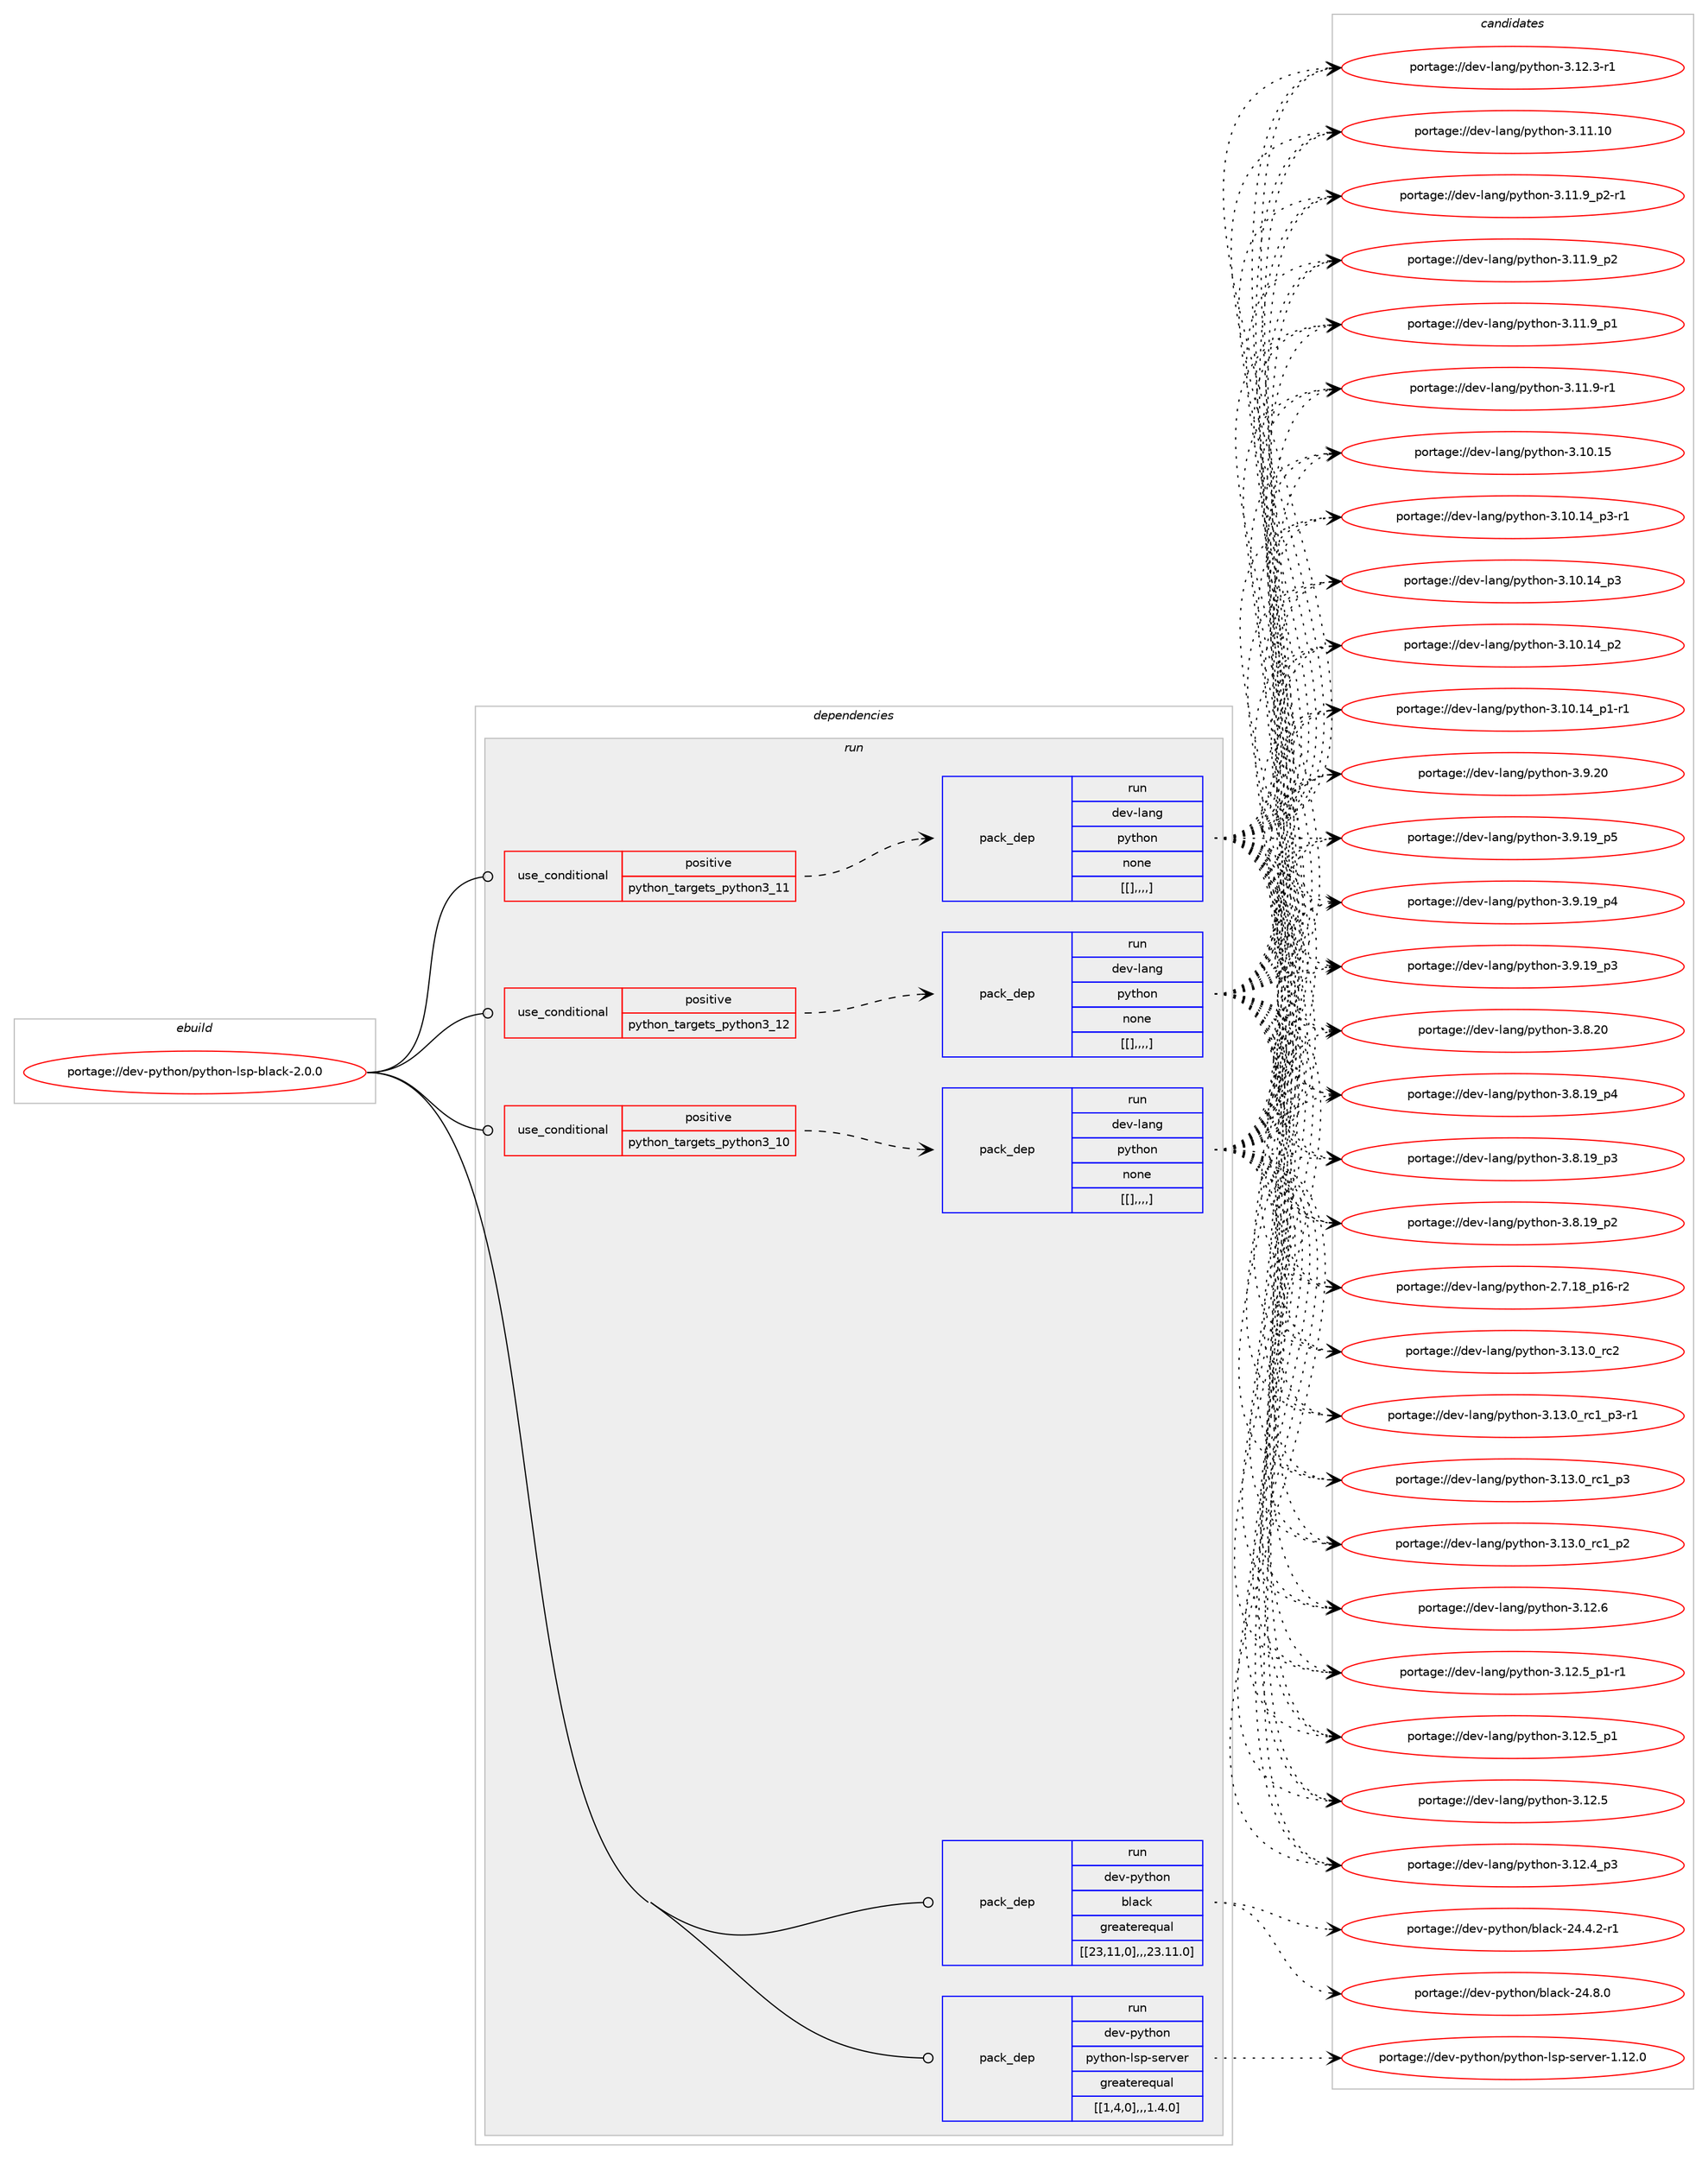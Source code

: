 digraph prolog {

# *************
# Graph options
# *************

newrank=true;
concentrate=true;
compound=true;
graph [rankdir=LR,fontname=Helvetica,fontsize=10,ranksep=1.5];#, ranksep=2.5, nodesep=0.2];
edge  [arrowhead=vee];
node  [fontname=Helvetica,fontsize=10];

# **********
# The ebuild
# **********

subgraph cluster_leftcol {
color=gray;
label=<<i>ebuild</i>>;
id [label="portage://dev-python/python-lsp-black-2.0.0", color=red, width=4, href="../dev-python/python-lsp-black-2.0.0.svg"];
}

# ****************
# The dependencies
# ****************

subgraph cluster_midcol {
color=gray;
label=<<i>dependencies</i>>;
subgraph cluster_compile {
fillcolor="#eeeeee";
style=filled;
label=<<i>compile</i>>;
}
subgraph cluster_compileandrun {
fillcolor="#eeeeee";
style=filled;
label=<<i>compile and run</i>>;
}
subgraph cluster_run {
fillcolor="#eeeeee";
style=filled;
label=<<i>run</i>>;
subgraph cond39194 {
dependency161878 [label=<<TABLE BORDER="0" CELLBORDER="1" CELLSPACING="0" CELLPADDING="4"><TR><TD ROWSPAN="3" CELLPADDING="10">use_conditional</TD></TR><TR><TD>positive</TD></TR><TR><TD>python_targets_python3_10</TD></TR></TABLE>>, shape=none, color=red];
subgraph pack121427 {
dependency161879 [label=<<TABLE BORDER="0" CELLBORDER="1" CELLSPACING="0" CELLPADDING="4" WIDTH="220"><TR><TD ROWSPAN="6" CELLPADDING="30">pack_dep</TD></TR><TR><TD WIDTH="110">run</TD></TR><TR><TD>dev-lang</TD></TR><TR><TD>python</TD></TR><TR><TD>none</TD></TR><TR><TD>[[],,,,]</TD></TR></TABLE>>, shape=none, color=blue];
}
dependency161878:e -> dependency161879:w [weight=20,style="dashed",arrowhead="vee"];
}
id:e -> dependency161878:w [weight=20,style="solid",arrowhead="odot"];
subgraph cond39195 {
dependency161880 [label=<<TABLE BORDER="0" CELLBORDER="1" CELLSPACING="0" CELLPADDING="4"><TR><TD ROWSPAN="3" CELLPADDING="10">use_conditional</TD></TR><TR><TD>positive</TD></TR><TR><TD>python_targets_python3_11</TD></TR></TABLE>>, shape=none, color=red];
subgraph pack121428 {
dependency161881 [label=<<TABLE BORDER="0" CELLBORDER="1" CELLSPACING="0" CELLPADDING="4" WIDTH="220"><TR><TD ROWSPAN="6" CELLPADDING="30">pack_dep</TD></TR><TR><TD WIDTH="110">run</TD></TR><TR><TD>dev-lang</TD></TR><TR><TD>python</TD></TR><TR><TD>none</TD></TR><TR><TD>[[],,,,]</TD></TR></TABLE>>, shape=none, color=blue];
}
dependency161880:e -> dependency161881:w [weight=20,style="dashed",arrowhead="vee"];
}
id:e -> dependency161880:w [weight=20,style="solid",arrowhead="odot"];
subgraph cond39196 {
dependency161882 [label=<<TABLE BORDER="0" CELLBORDER="1" CELLSPACING="0" CELLPADDING="4"><TR><TD ROWSPAN="3" CELLPADDING="10">use_conditional</TD></TR><TR><TD>positive</TD></TR><TR><TD>python_targets_python3_12</TD></TR></TABLE>>, shape=none, color=red];
subgraph pack121429 {
dependency161883 [label=<<TABLE BORDER="0" CELLBORDER="1" CELLSPACING="0" CELLPADDING="4" WIDTH="220"><TR><TD ROWSPAN="6" CELLPADDING="30">pack_dep</TD></TR><TR><TD WIDTH="110">run</TD></TR><TR><TD>dev-lang</TD></TR><TR><TD>python</TD></TR><TR><TD>none</TD></TR><TR><TD>[[],,,,]</TD></TR></TABLE>>, shape=none, color=blue];
}
dependency161882:e -> dependency161883:w [weight=20,style="dashed",arrowhead="vee"];
}
id:e -> dependency161882:w [weight=20,style="solid",arrowhead="odot"];
subgraph pack121430 {
dependency161884 [label=<<TABLE BORDER="0" CELLBORDER="1" CELLSPACING="0" CELLPADDING="4" WIDTH="220"><TR><TD ROWSPAN="6" CELLPADDING="30">pack_dep</TD></TR><TR><TD WIDTH="110">run</TD></TR><TR><TD>dev-python</TD></TR><TR><TD>black</TD></TR><TR><TD>greaterequal</TD></TR><TR><TD>[[23,11,0],,,23.11.0]</TD></TR></TABLE>>, shape=none, color=blue];
}
id:e -> dependency161884:w [weight=20,style="solid",arrowhead="odot"];
subgraph pack121431 {
dependency161885 [label=<<TABLE BORDER="0" CELLBORDER="1" CELLSPACING="0" CELLPADDING="4" WIDTH="220"><TR><TD ROWSPAN="6" CELLPADDING="30">pack_dep</TD></TR><TR><TD WIDTH="110">run</TD></TR><TR><TD>dev-python</TD></TR><TR><TD>python-lsp-server</TD></TR><TR><TD>greaterequal</TD></TR><TR><TD>[[1,4,0],,,1.4.0]</TD></TR></TABLE>>, shape=none, color=blue];
}
id:e -> dependency161885:w [weight=20,style="solid",arrowhead="odot"];
}
}

# **************
# The candidates
# **************

subgraph cluster_choices {
rank=same;
color=gray;
label=<<i>candidates</i>>;

subgraph choice121427 {
color=black;
nodesep=1;
choice10010111845108971101034711212111610411111045514649514648951149950 [label="portage://dev-lang/python-3.13.0_rc2", color=red, width=4,href="../dev-lang/python-3.13.0_rc2.svg"];
choice1001011184510897110103471121211161041111104551464951464895114994995112514511449 [label="portage://dev-lang/python-3.13.0_rc1_p3-r1", color=red, width=4,href="../dev-lang/python-3.13.0_rc1_p3-r1.svg"];
choice100101118451089711010347112121116104111110455146495146489511499499511251 [label="portage://dev-lang/python-3.13.0_rc1_p3", color=red, width=4,href="../dev-lang/python-3.13.0_rc1_p3.svg"];
choice100101118451089711010347112121116104111110455146495146489511499499511250 [label="portage://dev-lang/python-3.13.0_rc1_p2", color=red, width=4,href="../dev-lang/python-3.13.0_rc1_p2.svg"];
choice10010111845108971101034711212111610411111045514649504654 [label="portage://dev-lang/python-3.12.6", color=red, width=4,href="../dev-lang/python-3.12.6.svg"];
choice1001011184510897110103471121211161041111104551464950465395112494511449 [label="portage://dev-lang/python-3.12.5_p1-r1", color=red, width=4,href="../dev-lang/python-3.12.5_p1-r1.svg"];
choice100101118451089711010347112121116104111110455146495046539511249 [label="portage://dev-lang/python-3.12.5_p1", color=red, width=4,href="../dev-lang/python-3.12.5_p1.svg"];
choice10010111845108971101034711212111610411111045514649504653 [label="portage://dev-lang/python-3.12.5", color=red, width=4,href="../dev-lang/python-3.12.5.svg"];
choice100101118451089711010347112121116104111110455146495046529511251 [label="portage://dev-lang/python-3.12.4_p3", color=red, width=4,href="../dev-lang/python-3.12.4_p3.svg"];
choice100101118451089711010347112121116104111110455146495046514511449 [label="portage://dev-lang/python-3.12.3-r1", color=red, width=4,href="../dev-lang/python-3.12.3-r1.svg"];
choice1001011184510897110103471121211161041111104551464949464948 [label="portage://dev-lang/python-3.11.10", color=red, width=4,href="../dev-lang/python-3.11.10.svg"];
choice1001011184510897110103471121211161041111104551464949465795112504511449 [label="portage://dev-lang/python-3.11.9_p2-r1", color=red, width=4,href="../dev-lang/python-3.11.9_p2-r1.svg"];
choice100101118451089711010347112121116104111110455146494946579511250 [label="portage://dev-lang/python-3.11.9_p2", color=red, width=4,href="../dev-lang/python-3.11.9_p2.svg"];
choice100101118451089711010347112121116104111110455146494946579511249 [label="portage://dev-lang/python-3.11.9_p1", color=red, width=4,href="../dev-lang/python-3.11.9_p1.svg"];
choice100101118451089711010347112121116104111110455146494946574511449 [label="portage://dev-lang/python-3.11.9-r1", color=red, width=4,href="../dev-lang/python-3.11.9-r1.svg"];
choice1001011184510897110103471121211161041111104551464948464953 [label="portage://dev-lang/python-3.10.15", color=red, width=4,href="../dev-lang/python-3.10.15.svg"];
choice100101118451089711010347112121116104111110455146494846495295112514511449 [label="portage://dev-lang/python-3.10.14_p3-r1", color=red, width=4,href="../dev-lang/python-3.10.14_p3-r1.svg"];
choice10010111845108971101034711212111610411111045514649484649529511251 [label="portage://dev-lang/python-3.10.14_p3", color=red, width=4,href="../dev-lang/python-3.10.14_p3.svg"];
choice10010111845108971101034711212111610411111045514649484649529511250 [label="portage://dev-lang/python-3.10.14_p2", color=red, width=4,href="../dev-lang/python-3.10.14_p2.svg"];
choice100101118451089711010347112121116104111110455146494846495295112494511449 [label="portage://dev-lang/python-3.10.14_p1-r1", color=red, width=4,href="../dev-lang/python-3.10.14_p1-r1.svg"];
choice10010111845108971101034711212111610411111045514657465048 [label="portage://dev-lang/python-3.9.20", color=red, width=4,href="../dev-lang/python-3.9.20.svg"];
choice100101118451089711010347112121116104111110455146574649579511253 [label="portage://dev-lang/python-3.9.19_p5", color=red, width=4,href="../dev-lang/python-3.9.19_p5.svg"];
choice100101118451089711010347112121116104111110455146574649579511252 [label="portage://dev-lang/python-3.9.19_p4", color=red, width=4,href="../dev-lang/python-3.9.19_p4.svg"];
choice100101118451089711010347112121116104111110455146574649579511251 [label="portage://dev-lang/python-3.9.19_p3", color=red, width=4,href="../dev-lang/python-3.9.19_p3.svg"];
choice10010111845108971101034711212111610411111045514656465048 [label="portage://dev-lang/python-3.8.20", color=red, width=4,href="../dev-lang/python-3.8.20.svg"];
choice100101118451089711010347112121116104111110455146564649579511252 [label="portage://dev-lang/python-3.8.19_p4", color=red, width=4,href="../dev-lang/python-3.8.19_p4.svg"];
choice100101118451089711010347112121116104111110455146564649579511251 [label="portage://dev-lang/python-3.8.19_p3", color=red, width=4,href="../dev-lang/python-3.8.19_p3.svg"];
choice100101118451089711010347112121116104111110455146564649579511250 [label="portage://dev-lang/python-3.8.19_p2", color=red, width=4,href="../dev-lang/python-3.8.19_p2.svg"];
choice100101118451089711010347112121116104111110455046554649569511249544511450 [label="portage://dev-lang/python-2.7.18_p16-r2", color=red, width=4,href="../dev-lang/python-2.7.18_p16-r2.svg"];
dependency161879:e -> choice10010111845108971101034711212111610411111045514649514648951149950:w [style=dotted,weight="100"];
dependency161879:e -> choice1001011184510897110103471121211161041111104551464951464895114994995112514511449:w [style=dotted,weight="100"];
dependency161879:e -> choice100101118451089711010347112121116104111110455146495146489511499499511251:w [style=dotted,weight="100"];
dependency161879:e -> choice100101118451089711010347112121116104111110455146495146489511499499511250:w [style=dotted,weight="100"];
dependency161879:e -> choice10010111845108971101034711212111610411111045514649504654:w [style=dotted,weight="100"];
dependency161879:e -> choice1001011184510897110103471121211161041111104551464950465395112494511449:w [style=dotted,weight="100"];
dependency161879:e -> choice100101118451089711010347112121116104111110455146495046539511249:w [style=dotted,weight="100"];
dependency161879:e -> choice10010111845108971101034711212111610411111045514649504653:w [style=dotted,weight="100"];
dependency161879:e -> choice100101118451089711010347112121116104111110455146495046529511251:w [style=dotted,weight="100"];
dependency161879:e -> choice100101118451089711010347112121116104111110455146495046514511449:w [style=dotted,weight="100"];
dependency161879:e -> choice1001011184510897110103471121211161041111104551464949464948:w [style=dotted,weight="100"];
dependency161879:e -> choice1001011184510897110103471121211161041111104551464949465795112504511449:w [style=dotted,weight="100"];
dependency161879:e -> choice100101118451089711010347112121116104111110455146494946579511250:w [style=dotted,weight="100"];
dependency161879:e -> choice100101118451089711010347112121116104111110455146494946579511249:w [style=dotted,weight="100"];
dependency161879:e -> choice100101118451089711010347112121116104111110455146494946574511449:w [style=dotted,weight="100"];
dependency161879:e -> choice1001011184510897110103471121211161041111104551464948464953:w [style=dotted,weight="100"];
dependency161879:e -> choice100101118451089711010347112121116104111110455146494846495295112514511449:w [style=dotted,weight="100"];
dependency161879:e -> choice10010111845108971101034711212111610411111045514649484649529511251:w [style=dotted,weight="100"];
dependency161879:e -> choice10010111845108971101034711212111610411111045514649484649529511250:w [style=dotted,weight="100"];
dependency161879:e -> choice100101118451089711010347112121116104111110455146494846495295112494511449:w [style=dotted,weight="100"];
dependency161879:e -> choice10010111845108971101034711212111610411111045514657465048:w [style=dotted,weight="100"];
dependency161879:e -> choice100101118451089711010347112121116104111110455146574649579511253:w [style=dotted,weight="100"];
dependency161879:e -> choice100101118451089711010347112121116104111110455146574649579511252:w [style=dotted,weight="100"];
dependency161879:e -> choice100101118451089711010347112121116104111110455146574649579511251:w [style=dotted,weight="100"];
dependency161879:e -> choice10010111845108971101034711212111610411111045514656465048:w [style=dotted,weight="100"];
dependency161879:e -> choice100101118451089711010347112121116104111110455146564649579511252:w [style=dotted,weight="100"];
dependency161879:e -> choice100101118451089711010347112121116104111110455146564649579511251:w [style=dotted,weight="100"];
dependency161879:e -> choice100101118451089711010347112121116104111110455146564649579511250:w [style=dotted,weight="100"];
dependency161879:e -> choice100101118451089711010347112121116104111110455046554649569511249544511450:w [style=dotted,weight="100"];
}
subgraph choice121428 {
color=black;
nodesep=1;
choice10010111845108971101034711212111610411111045514649514648951149950 [label="portage://dev-lang/python-3.13.0_rc2", color=red, width=4,href="../dev-lang/python-3.13.0_rc2.svg"];
choice1001011184510897110103471121211161041111104551464951464895114994995112514511449 [label="portage://dev-lang/python-3.13.0_rc1_p3-r1", color=red, width=4,href="../dev-lang/python-3.13.0_rc1_p3-r1.svg"];
choice100101118451089711010347112121116104111110455146495146489511499499511251 [label="portage://dev-lang/python-3.13.0_rc1_p3", color=red, width=4,href="../dev-lang/python-3.13.0_rc1_p3.svg"];
choice100101118451089711010347112121116104111110455146495146489511499499511250 [label="portage://dev-lang/python-3.13.0_rc1_p2", color=red, width=4,href="../dev-lang/python-3.13.0_rc1_p2.svg"];
choice10010111845108971101034711212111610411111045514649504654 [label="portage://dev-lang/python-3.12.6", color=red, width=4,href="../dev-lang/python-3.12.6.svg"];
choice1001011184510897110103471121211161041111104551464950465395112494511449 [label="portage://dev-lang/python-3.12.5_p1-r1", color=red, width=4,href="../dev-lang/python-3.12.5_p1-r1.svg"];
choice100101118451089711010347112121116104111110455146495046539511249 [label="portage://dev-lang/python-3.12.5_p1", color=red, width=4,href="../dev-lang/python-3.12.5_p1.svg"];
choice10010111845108971101034711212111610411111045514649504653 [label="portage://dev-lang/python-3.12.5", color=red, width=4,href="../dev-lang/python-3.12.5.svg"];
choice100101118451089711010347112121116104111110455146495046529511251 [label="portage://dev-lang/python-3.12.4_p3", color=red, width=4,href="../dev-lang/python-3.12.4_p3.svg"];
choice100101118451089711010347112121116104111110455146495046514511449 [label="portage://dev-lang/python-3.12.3-r1", color=red, width=4,href="../dev-lang/python-3.12.3-r1.svg"];
choice1001011184510897110103471121211161041111104551464949464948 [label="portage://dev-lang/python-3.11.10", color=red, width=4,href="../dev-lang/python-3.11.10.svg"];
choice1001011184510897110103471121211161041111104551464949465795112504511449 [label="portage://dev-lang/python-3.11.9_p2-r1", color=red, width=4,href="../dev-lang/python-3.11.9_p2-r1.svg"];
choice100101118451089711010347112121116104111110455146494946579511250 [label="portage://dev-lang/python-3.11.9_p2", color=red, width=4,href="../dev-lang/python-3.11.9_p2.svg"];
choice100101118451089711010347112121116104111110455146494946579511249 [label="portage://dev-lang/python-3.11.9_p1", color=red, width=4,href="../dev-lang/python-3.11.9_p1.svg"];
choice100101118451089711010347112121116104111110455146494946574511449 [label="portage://dev-lang/python-3.11.9-r1", color=red, width=4,href="../dev-lang/python-3.11.9-r1.svg"];
choice1001011184510897110103471121211161041111104551464948464953 [label="portage://dev-lang/python-3.10.15", color=red, width=4,href="../dev-lang/python-3.10.15.svg"];
choice100101118451089711010347112121116104111110455146494846495295112514511449 [label="portage://dev-lang/python-3.10.14_p3-r1", color=red, width=4,href="../dev-lang/python-3.10.14_p3-r1.svg"];
choice10010111845108971101034711212111610411111045514649484649529511251 [label="portage://dev-lang/python-3.10.14_p3", color=red, width=4,href="../dev-lang/python-3.10.14_p3.svg"];
choice10010111845108971101034711212111610411111045514649484649529511250 [label="portage://dev-lang/python-3.10.14_p2", color=red, width=4,href="../dev-lang/python-3.10.14_p2.svg"];
choice100101118451089711010347112121116104111110455146494846495295112494511449 [label="portage://dev-lang/python-3.10.14_p1-r1", color=red, width=4,href="../dev-lang/python-3.10.14_p1-r1.svg"];
choice10010111845108971101034711212111610411111045514657465048 [label="portage://dev-lang/python-3.9.20", color=red, width=4,href="../dev-lang/python-3.9.20.svg"];
choice100101118451089711010347112121116104111110455146574649579511253 [label="portage://dev-lang/python-3.9.19_p5", color=red, width=4,href="../dev-lang/python-3.9.19_p5.svg"];
choice100101118451089711010347112121116104111110455146574649579511252 [label="portage://dev-lang/python-3.9.19_p4", color=red, width=4,href="../dev-lang/python-3.9.19_p4.svg"];
choice100101118451089711010347112121116104111110455146574649579511251 [label="portage://dev-lang/python-3.9.19_p3", color=red, width=4,href="../dev-lang/python-3.9.19_p3.svg"];
choice10010111845108971101034711212111610411111045514656465048 [label="portage://dev-lang/python-3.8.20", color=red, width=4,href="../dev-lang/python-3.8.20.svg"];
choice100101118451089711010347112121116104111110455146564649579511252 [label="portage://dev-lang/python-3.8.19_p4", color=red, width=4,href="../dev-lang/python-3.8.19_p4.svg"];
choice100101118451089711010347112121116104111110455146564649579511251 [label="portage://dev-lang/python-3.8.19_p3", color=red, width=4,href="../dev-lang/python-3.8.19_p3.svg"];
choice100101118451089711010347112121116104111110455146564649579511250 [label="portage://dev-lang/python-3.8.19_p2", color=red, width=4,href="../dev-lang/python-3.8.19_p2.svg"];
choice100101118451089711010347112121116104111110455046554649569511249544511450 [label="portage://dev-lang/python-2.7.18_p16-r2", color=red, width=4,href="../dev-lang/python-2.7.18_p16-r2.svg"];
dependency161881:e -> choice10010111845108971101034711212111610411111045514649514648951149950:w [style=dotted,weight="100"];
dependency161881:e -> choice1001011184510897110103471121211161041111104551464951464895114994995112514511449:w [style=dotted,weight="100"];
dependency161881:e -> choice100101118451089711010347112121116104111110455146495146489511499499511251:w [style=dotted,weight="100"];
dependency161881:e -> choice100101118451089711010347112121116104111110455146495146489511499499511250:w [style=dotted,weight="100"];
dependency161881:e -> choice10010111845108971101034711212111610411111045514649504654:w [style=dotted,weight="100"];
dependency161881:e -> choice1001011184510897110103471121211161041111104551464950465395112494511449:w [style=dotted,weight="100"];
dependency161881:e -> choice100101118451089711010347112121116104111110455146495046539511249:w [style=dotted,weight="100"];
dependency161881:e -> choice10010111845108971101034711212111610411111045514649504653:w [style=dotted,weight="100"];
dependency161881:e -> choice100101118451089711010347112121116104111110455146495046529511251:w [style=dotted,weight="100"];
dependency161881:e -> choice100101118451089711010347112121116104111110455146495046514511449:w [style=dotted,weight="100"];
dependency161881:e -> choice1001011184510897110103471121211161041111104551464949464948:w [style=dotted,weight="100"];
dependency161881:e -> choice1001011184510897110103471121211161041111104551464949465795112504511449:w [style=dotted,weight="100"];
dependency161881:e -> choice100101118451089711010347112121116104111110455146494946579511250:w [style=dotted,weight="100"];
dependency161881:e -> choice100101118451089711010347112121116104111110455146494946579511249:w [style=dotted,weight="100"];
dependency161881:e -> choice100101118451089711010347112121116104111110455146494946574511449:w [style=dotted,weight="100"];
dependency161881:e -> choice1001011184510897110103471121211161041111104551464948464953:w [style=dotted,weight="100"];
dependency161881:e -> choice100101118451089711010347112121116104111110455146494846495295112514511449:w [style=dotted,weight="100"];
dependency161881:e -> choice10010111845108971101034711212111610411111045514649484649529511251:w [style=dotted,weight="100"];
dependency161881:e -> choice10010111845108971101034711212111610411111045514649484649529511250:w [style=dotted,weight="100"];
dependency161881:e -> choice100101118451089711010347112121116104111110455146494846495295112494511449:w [style=dotted,weight="100"];
dependency161881:e -> choice10010111845108971101034711212111610411111045514657465048:w [style=dotted,weight="100"];
dependency161881:e -> choice100101118451089711010347112121116104111110455146574649579511253:w [style=dotted,weight="100"];
dependency161881:e -> choice100101118451089711010347112121116104111110455146574649579511252:w [style=dotted,weight="100"];
dependency161881:e -> choice100101118451089711010347112121116104111110455146574649579511251:w [style=dotted,weight="100"];
dependency161881:e -> choice10010111845108971101034711212111610411111045514656465048:w [style=dotted,weight="100"];
dependency161881:e -> choice100101118451089711010347112121116104111110455146564649579511252:w [style=dotted,weight="100"];
dependency161881:e -> choice100101118451089711010347112121116104111110455146564649579511251:w [style=dotted,weight="100"];
dependency161881:e -> choice100101118451089711010347112121116104111110455146564649579511250:w [style=dotted,weight="100"];
dependency161881:e -> choice100101118451089711010347112121116104111110455046554649569511249544511450:w [style=dotted,weight="100"];
}
subgraph choice121429 {
color=black;
nodesep=1;
choice10010111845108971101034711212111610411111045514649514648951149950 [label="portage://dev-lang/python-3.13.0_rc2", color=red, width=4,href="../dev-lang/python-3.13.0_rc2.svg"];
choice1001011184510897110103471121211161041111104551464951464895114994995112514511449 [label="portage://dev-lang/python-3.13.0_rc1_p3-r1", color=red, width=4,href="../dev-lang/python-3.13.0_rc1_p3-r1.svg"];
choice100101118451089711010347112121116104111110455146495146489511499499511251 [label="portage://dev-lang/python-3.13.0_rc1_p3", color=red, width=4,href="../dev-lang/python-3.13.0_rc1_p3.svg"];
choice100101118451089711010347112121116104111110455146495146489511499499511250 [label="portage://dev-lang/python-3.13.0_rc1_p2", color=red, width=4,href="../dev-lang/python-3.13.0_rc1_p2.svg"];
choice10010111845108971101034711212111610411111045514649504654 [label="portage://dev-lang/python-3.12.6", color=red, width=4,href="../dev-lang/python-3.12.6.svg"];
choice1001011184510897110103471121211161041111104551464950465395112494511449 [label="portage://dev-lang/python-3.12.5_p1-r1", color=red, width=4,href="../dev-lang/python-3.12.5_p1-r1.svg"];
choice100101118451089711010347112121116104111110455146495046539511249 [label="portage://dev-lang/python-3.12.5_p1", color=red, width=4,href="../dev-lang/python-3.12.5_p1.svg"];
choice10010111845108971101034711212111610411111045514649504653 [label="portage://dev-lang/python-3.12.5", color=red, width=4,href="../dev-lang/python-3.12.5.svg"];
choice100101118451089711010347112121116104111110455146495046529511251 [label="portage://dev-lang/python-3.12.4_p3", color=red, width=4,href="../dev-lang/python-3.12.4_p3.svg"];
choice100101118451089711010347112121116104111110455146495046514511449 [label="portage://dev-lang/python-3.12.3-r1", color=red, width=4,href="../dev-lang/python-3.12.3-r1.svg"];
choice1001011184510897110103471121211161041111104551464949464948 [label="portage://dev-lang/python-3.11.10", color=red, width=4,href="../dev-lang/python-3.11.10.svg"];
choice1001011184510897110103471121211161041111104551464949465795112504511449 [label="portage://dev-lang/python-3.11.9_p2-r1", color=red, width=4,href="../dev-lang/python-3.11.9_p2-r1.svg"];
choice100101118451089711010347112121116104111110455146494946579511250 [label="portage://dev-lang/python-3.11.9_p2", color=red, width=4,href="../dev-lang/python-3.11.9_p2.svg"];
choice100101118451089711010347112121116104111110455146494946579511249 [label="portage://dev-lang/python-3.11.9_p1", color=red, width=4,href="../dev-lang/python-3.11.9_p1.svg"];
choice100101118451089711010347112121116104111110455146494946574511449 [label="portage://dev-lang/python-3.11.9-r1", color=red, width=4,href="../dev-lang/python-3.11.9-r1.svg"];
choice1001011184510897110103471121211161041111104551464948464953 [label="portage://dev-lang/python-3.10.15", color=red, width=4,href="../dev-lang/python-3.10.15.svg"];
choice100101118451089711010347112121116104111110455146494846495295112514511449 [label="portage://dev-lang/python-3.10.14_p3-r1", color=red, width=4,href="../dev-lang/python-3.10.14_p3-r1.svg"];
choice10010111845108971101034711212111610411111045514649484649529511251 [label="portage://dev-lang/python-3.10.14_p3", color=red, width=4,href="../dev-lang/python-3.10.14_p3.svg"];
choice10010111845108971101034711212111610411111045514649484649529511250 [label="portage://dev-lang/python-3.10.14_p2", color=red, width=4,href="../dev-lang/python-3.10.14_p2.svg"];
choice100101118451089711010347112121116104111110455146494846495295112494511449 [label="portage://dev-lang/python-3.10.14_p1-r1", color=red, width=4,href="../dev-lang/python-3.10.14_p1-r1.svg"];
choice10010111845108971101034711212111610411111045514657465048 [label="portage://dev-lang/python-3.9.20", color=red, width=4,href="../dev-lang/python-3.9.20.svg"];
choice100101118451089711010347112121116104111110455146574649579511253 [label="portage://dev-lang/python-3.9.19_p5", color=red, width=4,href="../dev-lang/python-3.9.19_p5.svg"];
choice100101118451089711010347112121116104111110455146574649579511252 [label="portage://dev-lang/python-3.9.19_p4", color=red, width=4,href="../dev-lang/python-3.9.19_p4.svg"];
choice100101118451089711010347112121116104111110455146574649579511251 [label="portage://dev-lang/python-3.9.19_p3", color=red, width=4,href="../dev-lang/python-3.9.19_p3.svg"];
choice10010111845108971101034711212111610411111045514656465048 [label="portage://dev-lang/python-3.8.20", color=red, width=4,href="../dev-lang/python-3.8.20.svg"];
choice100101118451089711010347112121116104111110455146564649579511252 [label="portage://dev-lang/python-3.8.19_p4", color=red, width=4,href="../dev-lang/python-3.8.19_p4.svg"];
choice100101118451089711010347112121116104111110455146564649579511251 [label="portage://dev-lang/python-3.8.19_p3", color=red, width=4,href="../dev-lang/python-3.8.19_p3.svg"];
choice100101118451089711010347112121116104111110455146564649579511250 [label="portage://dev-lang/python-3.8.19_p2", color=red, width=4,href="../dev-lang/python-3.8.19_p2.svg"];
choice100101118451089711010347112121116104111110455046554649569511249544511450 [label="portage://dev-lang/python-2.7.18_p16-r2", color=red, width=4,href="../dev-lang/python-2.7.18_p16-r2.svg"];
dependency161883:e -> choice10010111845108971101034711212111610411111045514649514648951149950:w [style=dotted,weight="100"];
dependency161883:e -> choice1001011184510897110103471121211161041111104551464951464895114994995112514511449:w [style=dotted,weight="100"];
dependency161883:e -> choice100101118451089711010347112121116104111110455146495146489511499499511251:w [style=dotted,weight="100"];
dependency161883:e -> choice100101118451089711010347112121116104111110455146495146489511499499511250:w [style=dotted,weight="100"];
dependency161883:e -> choice10010111845108971101034711212111610411111045514649504654:w [style=dotted,weight="100"];
dependency161883:e -> choice1001011184510897110103471121211161041111104551464950465395112494511449:w [style=dotted,weight="100"];
dependency161883:e -> choice100101118451089711010347112121116104111110455146495046539511249:w [style=dotted,weight="100"];
dependency161883:e -> choice10010111845108971101034711212111610411111045514649504653:w [style=dotted,weight="100"];
dependency161883:e -> choice100101118451089711010347112121116104111110455146495046529511251:w [style=dotted,weight="100"];
dependency161883:e -> choice100101118451089711010347112121116104111110455146495046514511449:w [style=dotted,weight="100"];
dependency161883:e -> choice1001011184510897110103471121211161041111104551464949464948:w [style=dotted,weight="100"];
dependency161883:e -> choice1001011184510897110103471121211161041111104551464949465795112504511449:w [style=dotted,weight="100"];
dependency161883:e -> choice100101118451089711010347112121116104111110455146494946579511250:w [style=dotted,weight="100"];
dependency161883:e -> choice100101118451089711010347112121116104111110455146494946579511249:w [style=dotted,weight="100"];
dependency161883:e -> choice100101118451089711010347112121116104111110455146494946574511449:w [style=dotted,weight="100"];
dependency161883:e -> choice1001011184510897110103471121211161041111104551464948464953:w [style=dotted,weight="100"];
dependency161883:e -> choice100101118451089711010347112121116104111110455146494846495295112514511449:w [style=dotted,weight="100"];
dependency161883:e -> choice10010111845108971101034711212111610411111045514649484649529511251:w [style=dotted,weight="100"];
dependency161883:e -> choice10010111845108971101034711212111610411111045514649484649529511250:w [style=dotted,weight="100"];
dependency161883:e -> choice100101118451089711010347112121116104111110455146494846495295112494511449:w [style=dotted,weight="100"];
dependency161883:e -> choice10010111845108971101034711212111610411111045514657465048:w [style=dotted,weight="100"];
dependency161883:e -> choice100101118451089711010347112121116104111110455146574649579511253:w [style=dotted,weight="100"];
dependency161883:e -> choice100101118451089711010347112121116104111110455146574649579511252:w [style=dotted,weight="100"];
dependency161883:e -> choice100101118451089711010347112121116104111110455146574649579511251:w [style=dotted,weight="100"];
dependency161883:e -> choice10010111845108971101034711212111610411111045514656465048:w [style=dotted,weight="100"];
dependency161883:e -> choice100101118451089711010347112121116104111110455146564649579511252:w [style=dotted,weight="100"];
dependency161883:e -> choice100101118451089711010347112121116104111110455146564649579511251:w [style=dotted,weight="100"];
dependency161883:e -> choice100101118451089711010347112121116104111110455146564649579511250:w [style=dotted,weight="100"];
dependency161883:e -> choice100101118451089711010347112121116104111110455046554649569511249544511450:w [style=dotted,weight="100"];
}
subgraph choice121430 {
color=black;
nodesep=1;
choice100101118451121211161041111104798108979910745505246564648 [label="portage://dev-python/black-24.8.0", color=red, width=4,href="../dev-python/black-24.8.0.svg"];
choice1001011184511212111610411111047981089799107455052465246504511449 [label="portage://dev-python/black-24.4.2-r1", color=red, width=4,href="../dev-python/black-24.4.2-r1.svg"];
dependency161884:e -> choice100101118451121211161041111104798108979910745505246564648:w [style=dotted,weight="100"];
dependency161884:e -> choice1001011184511212111610411111047981089799107455052465246504511449:w [style=dotted,weight="100"];
}
subgraph choice121431 {
color=black;
nodesep=1;
choice1001011184511212111610411111047112121116104111110451081151124511510111411810111445494649504648 [label="portage://dev-python/python-lsp-server-1.12.0", color=red, width=4,href="../dev-python/python-lsp-server-1.12.0.svg"];
dependency161885:e -> choice1001011184511212111610411111047112121116104111110451081151124511510111411810111445494649504648:w [style=dotted,weight="100"];
}
}

}
